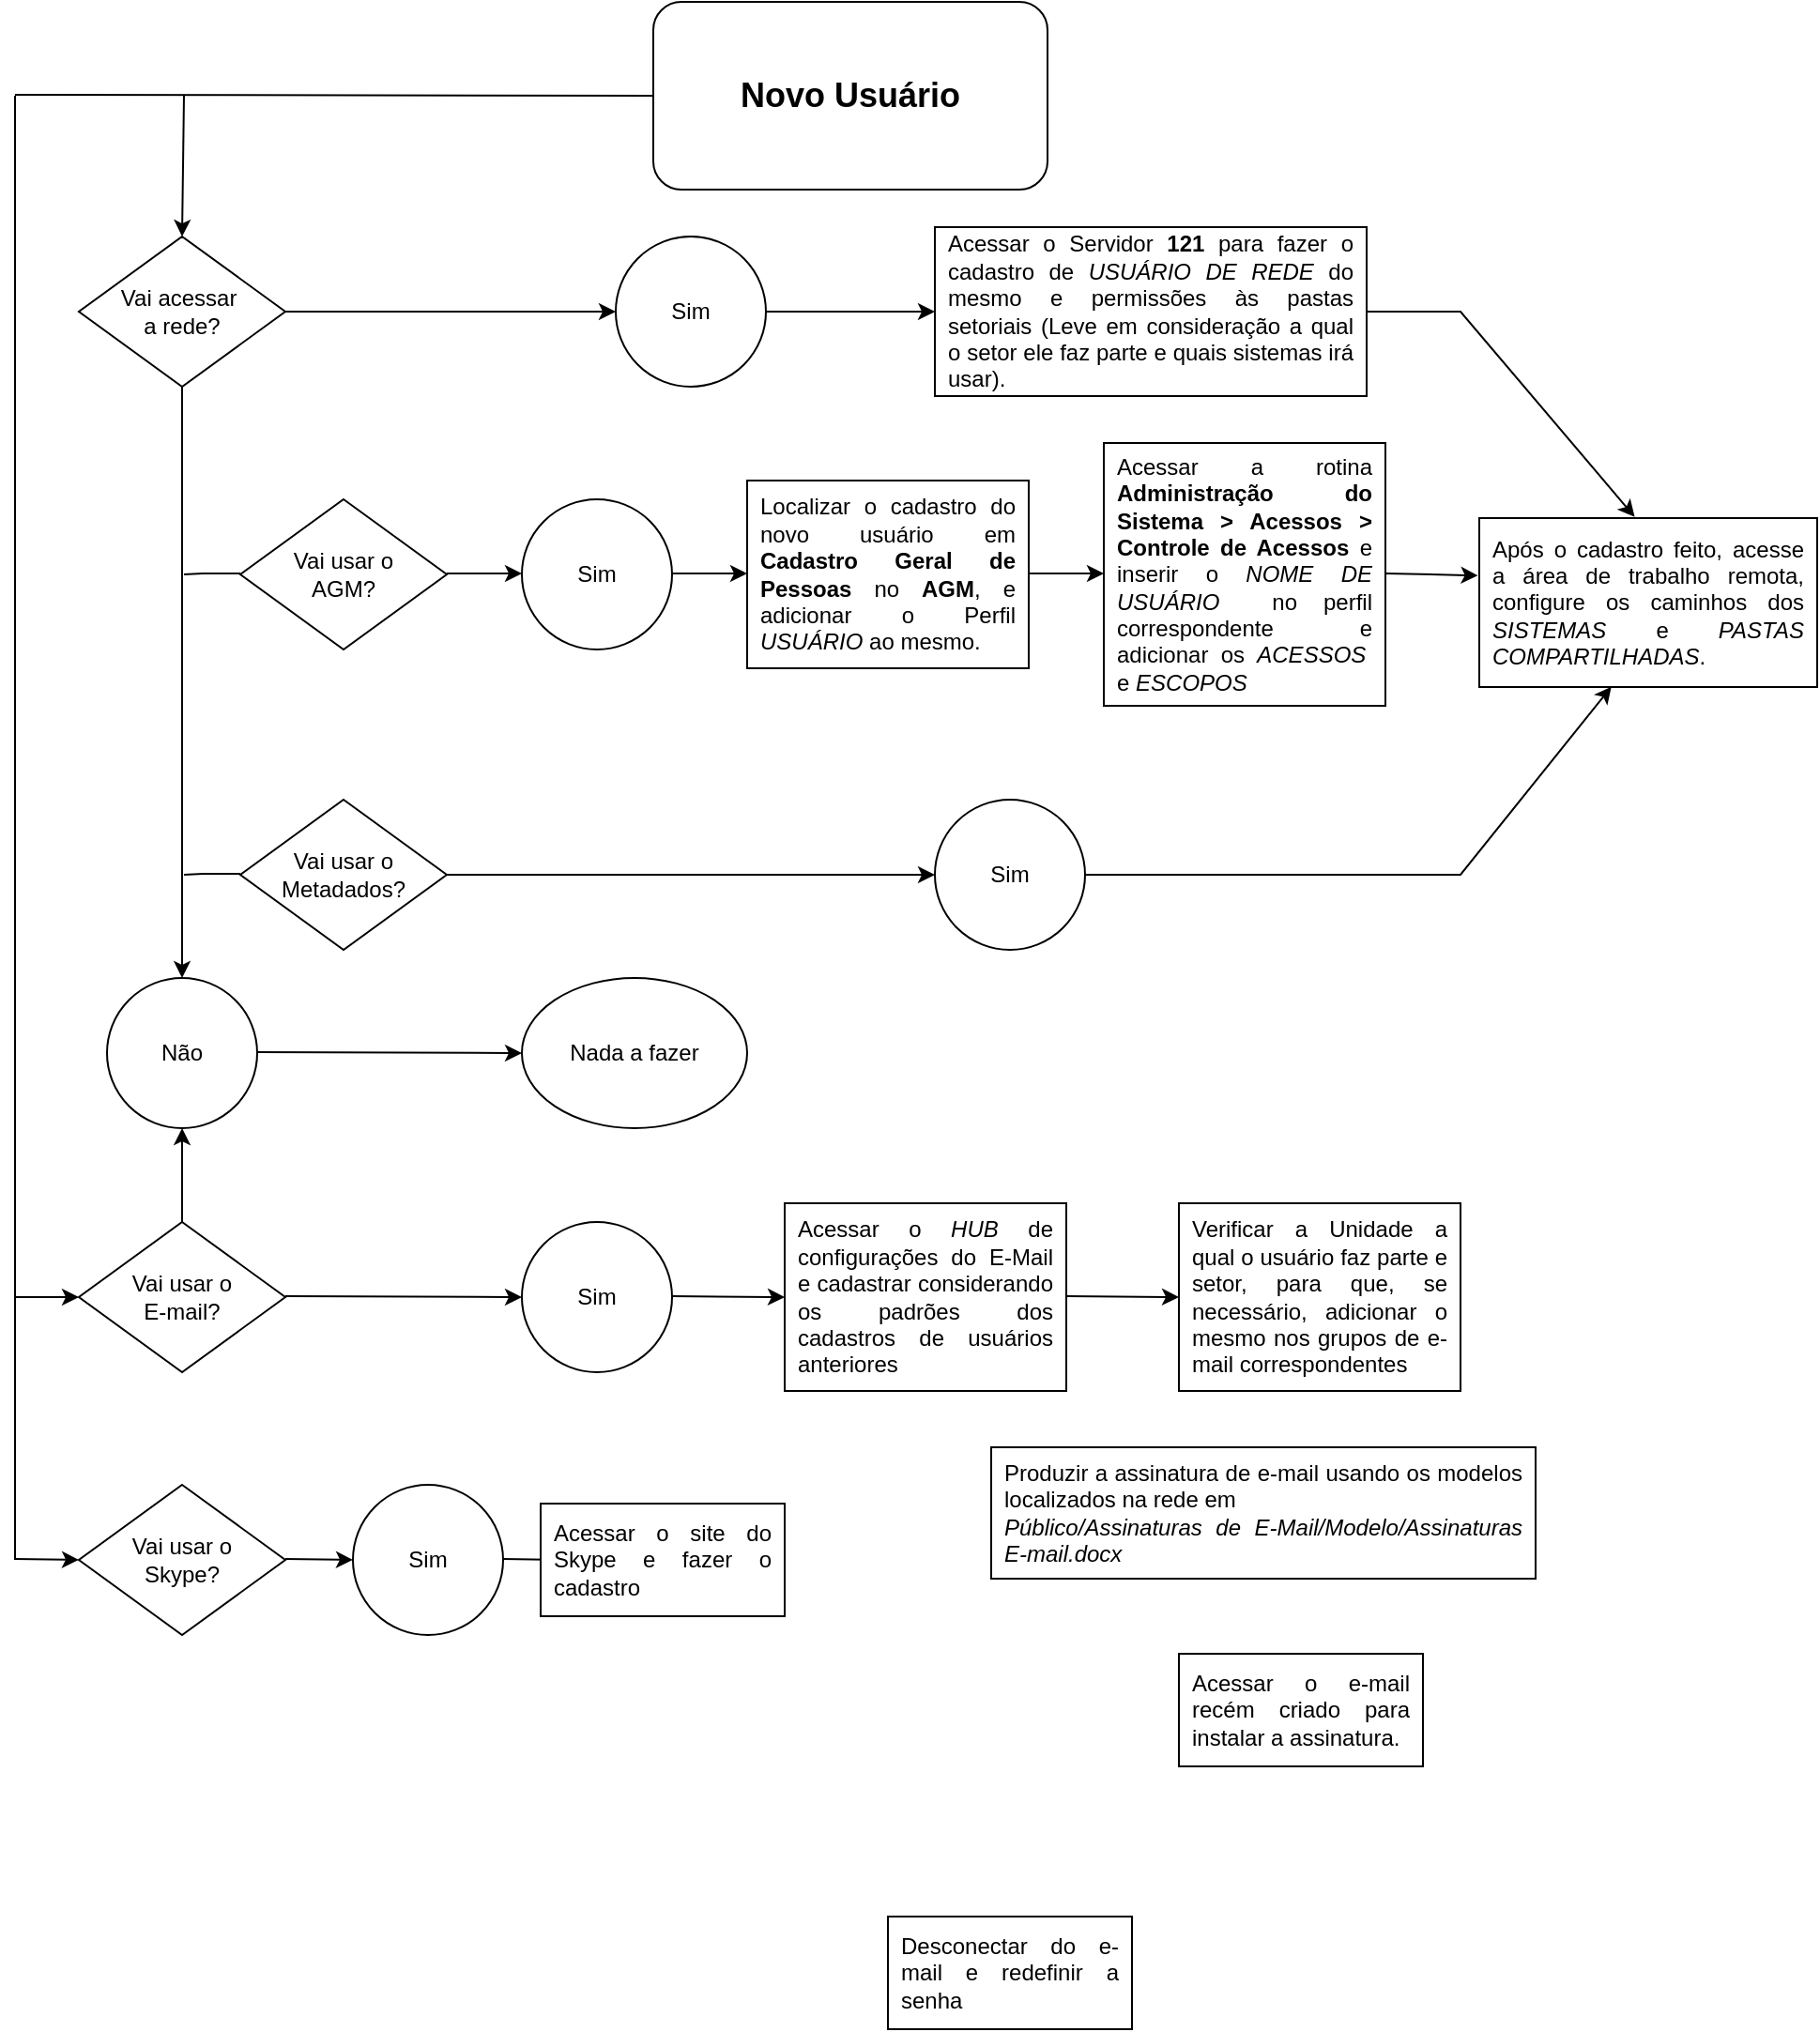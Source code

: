 <mxfile version="21.0.8" type="github">
  <diagram name="Page-1" id="2YBvvXClWsGukQMizWep">
    <mxGraphModel dx="1050" dy="585" grid="1" gridSize="10" guides="1" tooltips="1" connect="1" arrows="1" fold="1" page="1" pageScale="1" pageWidth="850" pageHeight="1100" math="0" shadow="0">
      <root>
        <mxCell id="0" />
        <mxCell id="1" parent="0" />
        <mxCell id="UMKtYtPnzh8QqkZGxL-M-10" value="Vai usar o&lt;br&gt;AGM?" style="rhombus;whiteSpace=wrap;html=1;" vertex="1" parent="1">
          <mxGeometry x="150" y="275" width="110" height="80" as="geometry" />
        </mxCell>
        <mxCell id="UMKtYtPnzh8QqkZGxL-M-12" value="" style="endArrow=classic;html=1;rounded=0;exitX=1;exitY=0.5;exitDx=0;exitDy=0;" edge="1" parent="1" source="UMKtYtPnzh8QqkZGxL-M-30">
          <mxGeometry width="50" height="50" relative="1" as="geometry">
            <mxPoint x="260" y="175" as="sourcePoint" />
            <mxPoint x="350" y="175" as="targetPoint" />
          </mxGeometry>
        </mxCell>
        <mxCell id="UMKtYtPnzh8QqkZGxL-M-14" value="Sim" style="ellipse;whiteSpace=wrap;html=1;aspect=fixed;" vertex="1" parent="1">
          <mxGeometry x="350" y="135" width="80" height="80" as="geometry" />
        </mxCell>
        <mxCell id="UMKtYtPnzh8QqkZGxL-M-16" value="Não" style="ellipse;whiteSpace=wrap;html=1;aspect=fixed;" vertex="1" parent="1">
          <mxGeometry x="79" y="530" width="80" height="80" as="geometry" />
        </mxCell>
        <mxCell id="UMKtYtPnzh8QqkZGxL-M-18" value="Vai usar o Metadados?" style="rhombus;whiteSpace=wrap;html=1;" vertex="1" parent="1">
          <mxGeometry x="150" y="435" width="110" height="80" as="geometry" />
        </mxCell>
        <mxCell id="UMKtYtPnzh8QqkZGxL-M-19" value="" style="endArrow=classic;html=1;rounded=0;" edge="1" parent="1">
          <mxGeometry width="50" height="50" relative="1" as="geometry">
            <mxPoint x="260" y="314.5" as="sourcePoint" />
            <mxPoint x="300" y="314.5" as="targetPoint" />
          </mxGeometry>
        </mxCell>
        <mxCell id="UMKtYtPnzh8QqkZGxL-M-20" value="Sim" style="ellipse;whiteSpace=wrap;html=1;aspect=fixed;" vertex="1" parent="1">
          <mxGeometry x="300" y="275" width="80" height="80" as="geometry" />
        </mxCell>
        <mxCell id="UMKtYtPnzh8QqkZGxL-M-23" value="Vai usar o&lt;br&gt;E-mail?" style="rhombus;whiteSpace=wrap;html=1;" vertex="1" parent="1">
          <mxGeometry x="64" y="660" width="110" height="80" as="geometry" />
        </mxCell>
        <mxCell id="UMKtYtPnzh8QqkZGxL-M-25" value="" style="endArrow=classic;html=1;rounded=0;exitX=1;exitY=0.5;exitDx=0;exitDy=0;entryX=0;entryY=0.5;entryDx=0;entryDy=0;" edge="1" parent="1" source="UMKtYtPnzh8QqkZGxL-M-14" target="UMKtYtPnzh8QqkZGxL-M-31">
          <mxGeometry width="50" height="50" relative="1" as="geometry">
            <mxPoint x="490" y="175" as="sourcePoint" />
            <mxPoint x="490" y="175" as="targetPoint" />
          </mxGeometry>
        </mxCell>
        <mxCell id="UMKtYtPnzh8QqkZGxL-M-26" value="&lt;div style=&quot;text-align: justify;&quot;&gt;&lt;span style=&quot;background-color: initial;&quot;&gt;Localizar o cadastro do novo usuário em &lt;b&gt;Cadastro Geral de Pessoas &lt;/b&gt;no &lt;b&gt;AGM&lt;/b&gt;, e adicionar&amp;nbsp;o Perfil &lt;i&gt;USUÁRIO&lt;/i&gt;&amp;nbsp;ao mesmo.&lt;/span&gt;&lt;/div&gt;" style="rounded=0;whiteSpace=wrap;html=1;perimeterSpacing=0;spacingLeft=4;spacingRight=4;spacing=4;spacingTop=4;spacingBottom=4;" vertex="1" parent="1">
          <mxGeometry x="420" y="265" width="150" height="100" as="geometry" />
        </mxCell>
        <mxCell id="UMKtYtPnzh8QqkZGxL-M-27" value="" style="endArrow=classic;html=1;rounded=0;" edge="1" parent="1">
          <mxGeometry width="50" height="50" relative="1" as="geometry">
            <mxPoint x="570" y="314.5" as="sourcePoint" />
            <mxPoint x="610" y="314.5" as="targetPoint" />
          </mxGeometry>
        </mxCell>
        <mxCell id="UMKtYtPnzh8QqkZGxL-M-28" value="&lt;div style=&quot;text-align: justify;&quot;&gt;Acessar a rotina &lt;b&gt;Administração do Sistema &amp;gt; Acessos &amp;gt; Controle de Acessos&lt;/b&gt;&amp;nbsp;e inserir o &lt;i&gt;NOME DE USUÁRIO&lt;/i&gt;&amp;nbsp; no perfil correspondente e adicionar os &lt;i&gt;ACESSOS&amp;nbsp; &lt;/i&gt;e &lt;i&gt;ESCOPOS&lt;/i&gt;&lt;/div&gt;" style="rounded=0;whiteSpace=wrap;html=1;perimeterSpacing=0;spacingLeft=4;spacingRight=4;spacing=4;spacingTop=4;spacingBottom=4;" vertex="1" parent="1">
          <mxGeometry x="610" y="245" width="150" height="140" as="geometry" />
        </mxCell>
        <mxCell id="UMKtYtPnzh8QqkZGxL-M-30" value="Vai acessar&amp;nbsp;&lt;br&gt;a rede?" style="rhombus;whiteSpace=wrap;html=1;" vertex="1" parent="1">
          <mxGeometry x="64" y="135" width="110" height="80" as="geometry" />
        </mxCell>
        <mxCell id="UMKtYtPnzh8QqkZGxL-M-31" value="&lt;div style=&quot;text-align: justify;&quot;&gt;Acessar o Servidor &lt;b&gt;121&lt;/b&gt;&amp;nbsp;para fazer o cadastro de &lt;i&gt;USUÁRIO DE REDE&lt;/i&gt;&amp;nbsp;do mesmo e permissões às pastas setoriais (Leve em consideração a qual o setor ele faz parte e quais sistemas irá usar).&amp;nbsp;&lt;/div&gt;" style="rounded=0;whiteSpace=wrap;html=1;perimeterSpacing=0;spacingLeft=4;spacingRight=4;spacing=4;spacingTop=4;spacingBottom=4;" vertex="1" parent="1">
          <mxGeometry x="520" y="130" width="230" height="90" as="geometry" />
        </mxCell>
        <mxCell id="UMKtYtPnzh8QqkZGxL-M-32" value="&lt;div style=&quot;text-align: justify;&quot;&gt;Após o cadastro feito, acesse a área de trabalho remota, configure os caminhos dos &lt;i&gt;SISTEMAS&lt;/i&gt;&amp;nbsp;e &lt;i&gt;PASTAS COMPARTILHADAS&lt;/i&gt;.&lt;br&gt;&lt;/div&gt;" style="rounded=0;whiteSpace=wrap;html=1;perimeterSpacing=0;spacingLeft=4;spacingRight=4;spacing=4;spacingTop=4;spacingBottom=4;" vertex="1" parent="1">
          <mxGeometry x="810" y="285" width="180" height="90" as="geometry" />
        </mxCell>
        <mxCell id="UMKtYtPnzh8QqkZGxL-M-35" value="" style="endArrow=classic;html=1;rounded=0;" edge="1" parent="1">
          <mxGeometry width="50" height="50" relative="1" as="geometry">
            <mxPoint x="380" y="314.5" as="sourcePoint" />
            <mxPoint x="420" y="314.5" as="targetPoint" />
          </mxGeometry>
        </mxCell>
        <mxCell id="UMKtYtPnzh8QqkZGxL-M-37" value="" style="endArrow=classic;html=1;rounded=0;entryX=0;entryY=0.5;entryDx=0;entryDy=0;" edge="1" parent="1" target="UMKtYtPnzh8QqkZGxL-M-38">
          <mxGeometry width="50" height="50" relative="1" as="geometry">
            <mxPoint x="260" y="475" as="sourcePoint" />
            <mxPoint x="300" y="475" as="targetPoint" />
          </mxGeometry>
        </mxCell>
        <mxCell id="UMKtYtPnzh8QqkZGxL-M-38" value="Sim" style="ellipse;whiteSpace=wrap;html=1;aspect=fixed;" vertex="1" parent="1">
          <mxGeometry x="520" y="435" width="80" height="80" as="geometry" />
        </mxCell>
        <mxCell id="UMKtYtPnzh8QqkZGxL-M-39" value="" style="endArrow=classic;html=1;rounded=0;entryX=0.391;entryY=0.998;entryDx=0;entryDy=0;entryPerimeter=0;exitX=1;exitY=0.5;exitDx=0;exitDy=0;" edge="1" parent="1" source="UMKtYtPnzh8QqkZGxL-M-38" target="UMKtYtPnzh8QqkZGxL-M-32">
          <mxGeometry width="50" height="50" relative="1" as="geometry">
            <mxPoint x="610" y="475" as="sourcePoint" />
            <mxPoint x="850" y="475" as="targetPoint" />
            <Array as="points">
              <mxPoint x="800" y="475" />
            </Array>
          </mxGeometry>
        </mxCell>
        <mxCell id="UMKtYtPnzh8QqkZGxL-M-40" value="" style="endArrow=classic;html=1;rounded=0;entryX=-0.004;entryY=0.34;entryDx=0;entryDy=0;entryPerimeter=0;" edge="1" parent="1" target="UMKtYtPnzh8QqkZGxL-M-32">
          <mxGeometry width="50" height="50" relative="1" as="geometry">
            <mxPoint x="760" y="314.5" as="sourcePoint" />
            <mxPoint x="800" y="314.5" as="targetPoint" />
          </mxGeometry>
        </mxCell>
        <mxCell id="UMKtYtPnzh8QqkZGxL-M-41" value="" style="endArrow=classic;html=1;rounded=0;entryX=0.46;entryY=-0.007;entryDx=0;entryDy=0;entryPerimeter=0;exitX=1;exitY=0.5;exitDx=0;exitDy=0;" edge="1" parent="1" source="UMKtYtPnzh8QqkZGxL-M-31" target="UMKtYtPnzh8QqkZGxL-M-32">
          <mxGeometry width="50" height="50" relative="1" as="geometry">
            <mxPoint x="790" y="174.5" as="sourcePoint" />
            <mxPoint x="930" y="285" as="targetPoint" />
            <Array as="points">
              <mxPoint x="800" y="175" />
            </Array>
          </mxGeometry>
        </mxCell>
        <mxCell id="UMKtYtPnzh8QqkZGxL-M-42" value="&lt;b&gt;&lt;font style=&quot;font-size: 18px;&quot;&gt;Novo Usuário&lt;/font&gt;&lt;/b&gt;" style="rounded=1;whiteSpace=wrap;html=1;" vertex="1" parent="1">
          <mxGeometry x="370" y="10" width="210" height="100" as="geometry" />
        </mxCell>
        <mxCell id="UMKtYtPnzh8QqkZGxL-M-44" value="" style="endArrow=none;html=1;rounded=0;entryX=0;entryY=0.5;entryDx=0;entryDy=0;" edge="1" parent="1" target="UMKtYtPnzh8QqkZGxL-M-42">
          <mxGeometry width="50" height="50" relative="1" as="geometry">
            <mxPoint x="30" y="59.5" as="sourcePoint" />
            <mxPoint x="340" y="59.5" as="targetPoint" />
          </mxGeometry>
        </mxCell>
        <mxCell id="UMKtYtPnzh8QqkZGxL-M-45" value="" style="endArrow=none;html=1;rounded=0;" edge="1" parent="1">
          <mxGeometry width="50" height="50" relative="1" as="geometry">
            <mxPoint x="30" y="60" as="sourcePoint" />
            <mxPoint x="30" y="840" as="targetPoint" />
          </mxGeometry>
        </mxCell>
        <mxCell id="UMKtYtPnzh8QqkZGxL-M-47" value="" style="endArrow=classic;html=1;rounded=0;entryX=0.5;entryY=0;entryDx=0;entryDy=0;" edge="1" parent="1" target="UMKtYtPnzh8QqkZGxL-M-30">
          <mxGeometry width="50" height="50" relative="1" as="geometry">
            <mxPoint x="120" y="60" as="sourcePoint" />
            <mxPoint x="130" y="150" as="targetPoint" />
          </mxGeometry>
        </mxCell>
        <mxCell id="UMKtYtPnzh8QqkZGxL-M-48" value="" style="endArrow=classic;html=1;rounded=0;entryX=0;entryY=0.5;entryDx=0;entryDy=0;" edge="1" parent="1" target="UMKtYtPnzh8QqkZGxL-M-23">
          <mxGeometry width="50" height="50" relative="1" as="geometry">
            <mxPoint x="30" y="700" as="sourcePoint" />
            <mxPoint x="50" y="830" as="targetPoint" />
          </mxGeometry>
        </mxCell>
        <mxCell id="UMKtYtPnzh8QqkZGxL-M-52" value="" style="endArrow=classic;html=1;rounded=0;exitX=0.5;exitY=1;exitDx=0;exitDy=0;entryX=0.5;entryY=0;entryDx=0;entryDy=0;" edge="1" parent="1" source="UMKtYtPnzh8QqkZGxL-M-30" target="UMKtYtPnzh8QqkZGxL-M-16">
          <mxGeometry width="50" height="50" relative="1" as="geometry">
            <mxPoint x="118.5" y="260" as="sourcePoint" />
            <mxPoint x="118.5" y="580" as="targetPoint" />
          </mxGeometry>
        </mxCell>
        <mxCell id="UMKtYtPnzh8QqkZGxL-M-54" value="" style="endArrow=none;html=1;rounded=0;" edge="1" parent="1">
          <mxGeometry width="50" height="50" relative="1" as="geometry">
            <mxPoint x="150" y="314.5" as="sourcePoint" />
            <mxPoint x="120" y="315" as="targetPoint" />
            <Array as="points">
              <mxPoint x="130" y="314.5" />
            </Array>
          </mxGeometry>
        </mxCell>
        <mxCell id="UMKtYtPnzh8QqkZGxL-M-55" value="" style="endArrow=none;html=1;rounded=0;" edge="1" parent="1">
          <mxGeometry width="50" height="50" relative="1" as="geometry">
            <mxPoint x="150" y="474.5" as="sourcePoint" />
            <mxPoint x="120" y="475" as="targetPoint" />
            <Array as="points">
              <mxPoint x="130" y="474.5" />
            </Array>
          </mxGeometry>
        </mxCell>
        <mxCell id="UMKtYtPnzh8QqkZGxL-M-56" value="" style="endArrow=classic;html=1;rounded=0;" edge="1" parent="1">
          <mxGeometry width="50" height="50" relative="1" as="geometry">
            <mxPoint x="159" y="569.5" as="sourcePoint" />
            <mxPoint x="300" y="570" as="targetPoint" />
          </mxGeometry>
        </mxCell>
        <mxCell id="UMKtYtPnzh8QqkZGxL-M-57" value="Nada a fazer" style="ellipse;whiteSpace=wrap;html=1;" vertex="1" parent="1">
          <mxGeometry x="300" y="530" width="120" height="80" as="geometry" />
        </mxCell>
        <mxCell id="UMKtYtPnzh8QqkZGxL-M-58" value="" style="endArrow=classic;html=1;rounded=0;entryX=0.5;entryY=1;entryDx=0;entryDy=0;exitX=0.5;exitY=0;exitDx=0;exitDy=0;" edge="1" parent="1" source="UMKtYtPnzh8QqkZGxL-M-23" target="UMKtYtPnzh8QqkZGxL-M-16">
          <mxGeometry width="50" height="50" relative="1" as="geometry">
            <mxPoint x="120" y="730" as="sourcePoint" />
            <mxPoint x="118.5" y="720" as="targetPoint" />
          </mxGeometry>
        </mxCell>
        <mxCell id="UMKtYtPnzh8QqkZGxL-M-59" value="" style="endArrow=classic;html=1;rounded=0;entryX=0;entryY=0.5;entryDx=0;entryDy=0;" edge="1" parent="1" target="UMKtYtPnzh8QqkZGxL-M-60">
          <mxGeometry width="50" height="50" relative="1" as="geometry">
            <mxPoint x="174" y="699.5" as="sourcePoint" />
            <mxPoint x="315" y="700" as="targetPoint" />
          </mxGeometry>
        </mxCell>
        <mxCell id="UMKtYtPnzh8QqkZGxL-M-60" value="Sim" style="ellipse;whiteSpace=wrap;html=1;aspect=fixed;" vertex="1" parent="1">
          <mxGeometry x="300" y="660" width="80" height="80" as="geometry" />
        </mxCell>
        <mxCell id="UMKtYtPnzh8QqkZGxL-M-61" value="&lt;div style=&quot;text-align: justify;&quot;&gt;Acessar o &lt;i&gt;HUB&lt;/i&gt;&amp;nbsp;de configurações do E-Mail e cadastrar considerando os padrões dos cadastros de usuários anteriores&lt;/div&gt;" style="rounded=0;whiteSpace=wrap;html=1;perimeterSpacing=0;spacingLeft=4;spacingRight=4;spacing=4;spacingTop=4;spacingBottom=4;" vertex="1" parent="1">
          <mxGeometry x="440" y="650" width="150" height="100" as="geometry" />
        </mxCell>
        <mxCell id="UMKtYtPnzh8QqkZGxL-M-62" value="&lt;div style=&quot;text-align: justify;&quot;&gt;Verificar a Unidade a qual o usuário faz parte e setor, para que, se necessário, adicionar o mesmo nos grupos de e-mail correspondentes&lt;/div&gt;" style="rounded=0;whiteSpace=wrap;html=1;perimeterSpacing=0;spacingLeft=4;spacingRight=4;spacing=4;spacingTop=4;spacingBottom=4;" vertex="1" parent="1">
          <mxGeometry x="650" y="650" width="150" height="100" as="geometry" />
        </mxCell>
        <mxCell id="UMKtYtPnzh8QqkZGxL-M-63" value="&lt;div style=&quot;text-align: justify;&quot;&gt;Produzir a assinatura de e-mail usando os modelos localizados na rede em&lt;/div&gt;&lt;div style=&quot;text-align: justify;&quot;&gt;&lt;i style=&quot;&quot;&gt;Público/Assinaturas de E-Mail/Modelo/Assinaturas E-mail.docx&lt;/i&gt;&lt;/div&gt;" style="rounded=0;whiteSpace=wrap;html=1;perimeterSpacing=0;spacingLeft=4;spacingRight=4;spacing=4;spacingTop=4;spacingBottom=4;" vertex="1" parent="1">
          <mxGeometry x="550" y="780" width="290" height="70" as="geometry" />
        </mxCell>
        <mxCell id="UMKtYtPnzh8QqkZGxL-M-64" value="" style="endArrow=classic;html=1;rounded=0;entryX=0;entryY=0.5;entryDx=0;entryDy=0;" edge="1" parent="1" target="UMKtYtPnzh8QqkZGxL-M-61">
          <mxGeometry width="50" height="50" relative="1" as="geometry">
            <mxPoint x="380" y="699.5" as="sourcePoint" />
            <mxPoint x="420" y="699.5" as="targetPoint" />
          </mxGeometry>
        </mxCell>
        <mxCell id="UMKtYtPnzh8QqkZGxL-M-65" value="" style="endArrow=classic;html=1;rounded=0;entryX=0;entryY=0.5;entryDx=0;entryDy=0;" edge="1" parent="1">
          <mxGeometry width="50" height="50" relative="1" as="geometry">
            <mxPoint x="590" y="699.5" as="sourcePoint" />
            <mxPoint x="650" y="700" as="targetPoint" />
          </mxGeometry>
        </mxCell>
        <mxCell id="UMKtYtPnzh8QqkZGxL-M-67" value="&lt;div style=&quot;text-align: justify;&quot;&gt;Acessar o e-mail recém criado para instalar a assinatura.&lt;/div&gt;" style="rounded=0;whiteSpace=wrap;html=1;perimeterSpacing=0;spacingLeft=4;spacingRight=4;spacing=4;spacingTop=4;spacingBottom=4;" vertex="1" parent="1">
          <mxGeometry x="650" y="890" width="130" height="60" as="geometry" />
        </mxCell>
        <mxCell id="UMKtYtPnzh8QqkZGxL-M-68" value="&lt;div style=&quot;text-align: justify;&quot;&gt;Desconectar do e-mail e redefinir a senha&lt;/div&gt;" style="rounded=0;whiteSpace=wrap;html=1;perimeterSpacing=0;spacingLeft=4;spacingRight=4;spacing=4;spacingTop=4;spacingBottom=4;" vertex="1" parent="1">
          <mxGeometry x="495" y="1030" width="130" height="60" as="geometry" />
        </mxCell>
        <mxCell id="UMKtYtPnzh8QqkZGxL-M-69" value="Vai usar o&lt;br&gt;Skype?" style="rhombus;whiteSpace=wrap;html=1;" vertex="1" parent="1">
          <mxGeometry x="64" y="800" width="110" height="80" as="geometry" />
        </mxCell>
        <mxCell id="UMKtYtPnzh8QqkZGxL-M-70" value="" style="endArrow=classic;html=1;rounded=0;entryX=0;entryY=0.5;entryDx=0;entryDy=0;" edge="1" parent="1" target="UMKtYtPnzh8QqkZGxL-M-71">
          <mxGeometry width="50" height="50" relative="1" as="geometry">
            <mxPoint x="174" y="839.5" as="sourcePoint" />
            <mxPoint x="315" y="840" as="targetPoint" />
          </mxGeometry>
        </mxCell>
        <mxCell id="UMKtYtPnzh8QqkZGxL-M-71" value="Sim" style="ellipse;whiteSpace=wrap;html=1;aspect=fixed;" vertex="1" parent="1">
          <mxGeometry x="210" y="800" width="80" height="80" as="geometry" />
        </mxCell>
        <mxCell id="UMKtYtPnzh8QqkZGxL-M-72" value="" style="endArrow=classic;html=1;rounded=0;" edge="1" parent="1">
          <mxGeometry width="50" height="50" relative="1" as="geometry">
            <mxPoint x="290" y="839.5" as="sourcePoint" />
            <mxPoint x="320" y="840" as="targetPoint" />
          </mxGeometry>
        </mxCell>
        <mxCell id="UMKtYtPnzh8QqkZGxL-M-73" value="" style="endArrow=classic;html=1;rounded=0;entryX=0;entryY=0.5;entryDx=0;entryDy=0;" edge="1" parent="1">
          <mxGeometry width="50" height="50" relative="1" as="geometry">
            <mxPoint x="30" y="839.5" as="sourcePoint" />
            <mxPoint x="64" y="840" as="targetPoint" />
          </mxGeometry>
        </mxCell>
        <mxCell id="UMKtYtPnzh8QqkZGxL-M-74" value="&lt;div style=&quot;text-align: justify;&quot;&gt;Acessar o site do Skype e fazer o cadastro&lt;/div&gt;" style="rounded=0;whiteSpace=wrap;html=1;perimeterSpacing=0;spacingLeft=4;spacingRight=4;spacing=4;spacingTop=4;spacingBottom=4;" vertex="1" parent="1">
          <mxGeometry x="310" y="810" width="130" height="60" as="geometry" />
        </mxCell>
      </root>
    </mxGraphModel>
  </diagram>
</mxfile>
